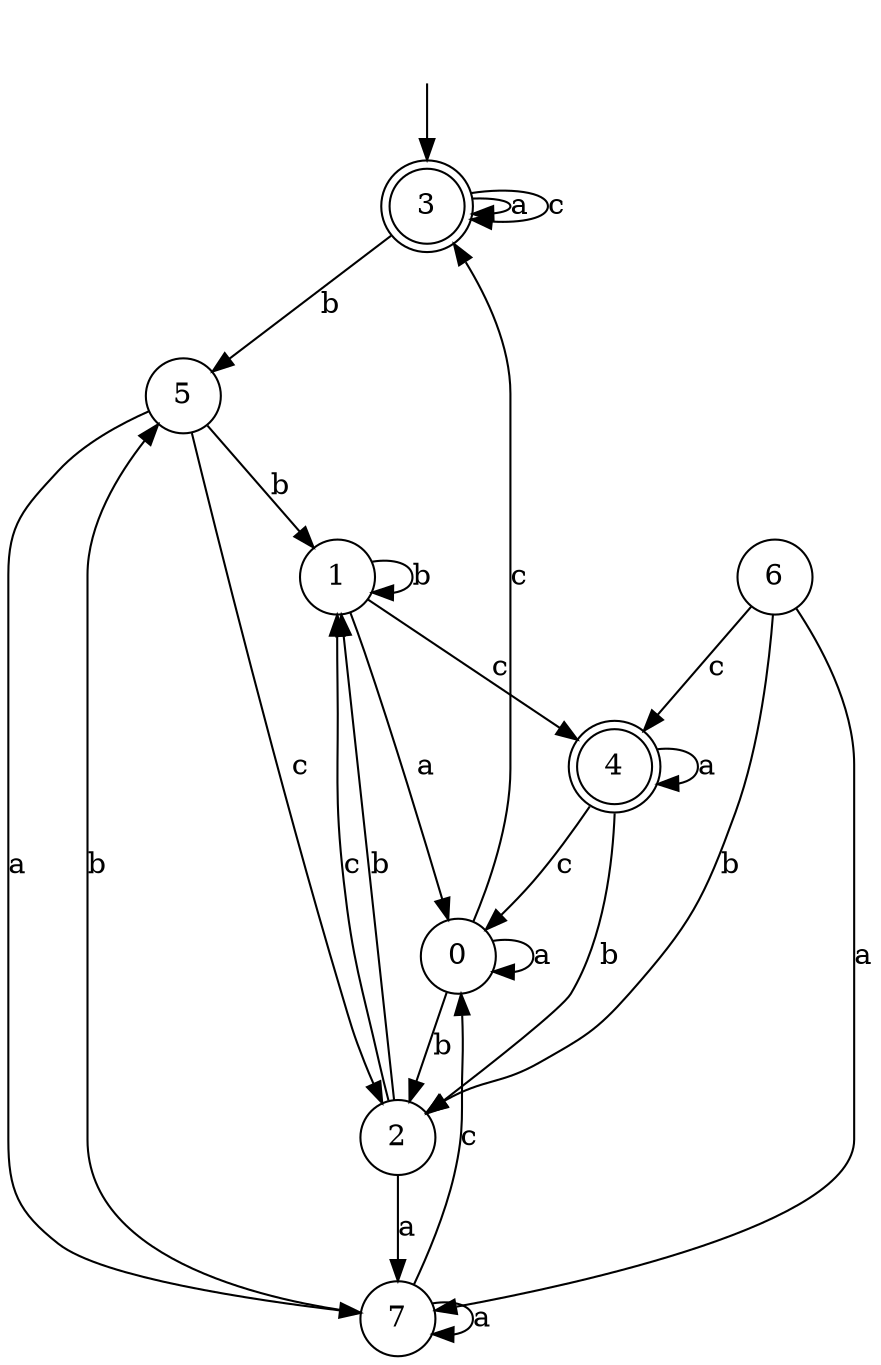 digraph g {
__start [label=""shape=none]
	3[shape="doublecircle" label="3"]
	0[shape="circle" label="0"]
	1[shape="circle" label="1"]
	2[shape="circle" label="2"]
	4[shape="doublecircle" label="4"]
	5[shape="circle" label="5"]
	6[shape="circle" label="6"]
	7[shape="circle" label="7"]

__start -> 3
	0 -> 0 [label="a"]
	0 -> 2 [label="b"]
	0 -> 3 [label="c"]
	1 -> 0 [label="a"]
	1 -> 1 [label="b"]
	1 -> 4 [label="c"]
	2 -> 7 [label="a"]
	2 -> 1 [label="b"]
	2 -> 1 [label="c"]
	3 -> 3 [label="a"]
	3 -> 5 [label="b"]
	3 -> 3 [label="c"]
	4 -> 4 [label="a"]
	4 -> 2 [label="b"]
	4 -> 0 [label="c"]
	5 -> 7 [label="a"]
	5 -> 1 [label="b"]
	5 -> 2 [label="c"]
	6 -> 7 [label="a"]
	6 -> 2 [label="b"]
	6 -> 4 [label="c"]
	7 -> 7 [label="a"]
	7 -> 5 [label="b"]
	7 -> 0 [label="c"]
}
